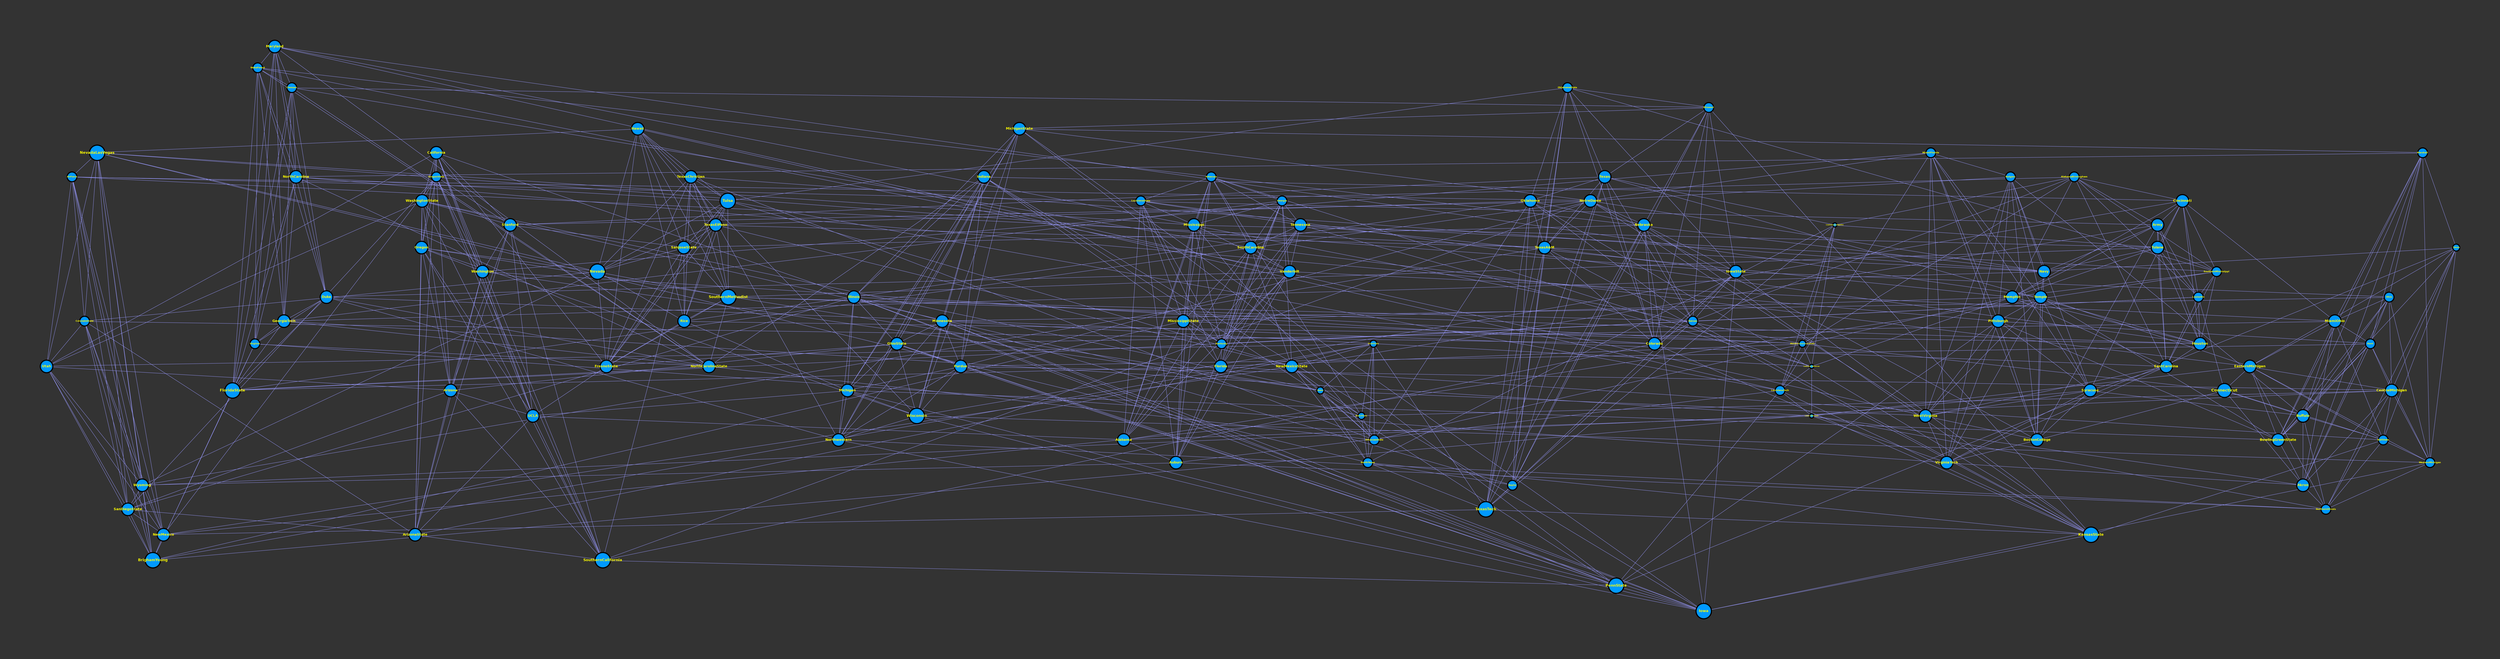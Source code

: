 graph "football.gml" {
bgcolor = "#333333FF"
splines = "false"
outputorder = "edgesfirst"
esep = "0"
pad = "2"
node [label = "",penwidth = "4.000000",height = "0.694444",width = "0.694444",tooltip = "",color = "#000000FF",fillcolor = "#0099FFFF",shape = "ellipse",style = "solid,filled",fontname = "Bitstream Vera Sans Bold",fontsize = "14",fontcolor = "#FFFF00FF",fixedsize = "true",labelloc = "c"]
edge [label = "",penwidth = "1.000000",tooltip = "",arrowhead = "none",arrowtail = "none",color = "#9999FFFF",fontname = "SansSerif.plain",fontsize = "10",fontcolor = "#000000FF",style = "solid",dir = "both"]
Buffalo [label = "Buffalo",height = "0.625000",width = "0.625000",pos = "883.000000,-341.000000",fontsize = "12"]
Washington [label = "Washington",height = "0.625000",width = "0.625000",pos = "275.000000,-108.000000",fontsize = "12"]
SouthCarolina [label = "SouthCarolina",height = "0.625000",width = "0.625000",pos = "518.000000,-714.000000",fontsize = "12"]
OregonState [label = "OregonState",height = "0.486111",width = "0.486111",pos = "58.000000,-61.000000",fontsize = "8"]
Tulane [label = "Tulane",height = "0.625000",width = "0.625000",pos = "403.000000,-673.000000",fontsize = "12"]
BowlingGreenState [label = "BowlingGreenState",height = "0.625000",width = "0.625000",pos = "833.000000,-193.000000",fontsize = "12"]
LouisianaMonroe [label = "LouisianaMonroe",height = "0.208333",width = "0.208333",pos = "439.000000,-619.000000",fontsize = "6"]
Ohio [label = "Ohio",height = "0.486111",width = "0.486111",pos = "672.000000,-207.000000",fontsize = "8"]
AirForce [label = "AirForce",height = "0.486111",width = "0.486111",pos = "267.000000,-377.000000",fontsize = "8"]
LouisianaTech [label = "LouisianaTech",height = "0.486111",width = "0.486111",pos = "458.000000,-429.000000",fontsize = "8"]
MiddleTennesseeState [label = "MiddleTennesseeState",height = "0.347222",width = "0.347222",pos = "518.000000,-575.000000",fontsize = "7"]
WestVirginia [label = "WestVirginia",height = "0.625000",width = "0.625000",pos = "609.000000,-410.000000",fontsize = "12"]
Colorado [label = "Colorado",height = "0.625000",width = "0.625000",pos = "131.000000,-300.000000",fontsize = "12"]
Kansas [label = "Kansas",height = "0.486111",width = "0.486111",pos = "140.000000,-529.000000",fontsize = "8"]
Marshall [label = "Marshall",height = "0.486111",width = "0.486111",pos = "869.000000,-233.000000",fontsize = "8"]
NorthCarolinaState [label = "NorthCarolinaState",height = "0.625000",width = "0.625000",pos = "577.000000,-586.000000",fontsize = "12"]
Clemson [label = "Clemson",height = "0.486111",width = "0.486111",pos = "652.000000,-692.000000",fontsize = "8"]
BoiseState [label = "BoiseState",height = "0.347222",width = "0.347222",pos = "218.000000,-457.000000",fontsize = "7"]
Missouri [label = "Missouri",height = "0.486111",width = "0.486111",pos = "359.000000,-455.000000",fontsize = "8"]
Pittsburgh [label = "Pittsburgh",height = "0.625000",width = "0.625000",pos = "810.000000,-293.000000",fontsize = "12"]
BrighamYoung [label = "BrighamYoung",height = "0.763889",width = "0.763889",pos = "319.000000,-489.000000",fontsize = "13"]
Rice [label = "Rice",height = "0.625000",width = "0.625000",pos = "268.000000,-295.000000",fontsize = "12"]
Mississippi [label = "Mississippi",height = "0.625000",width = "0.625000",pos = "285.000000,-735.000000",fontsize = "12"]
WesternMichigan [label = "WesternMichigan",height = "0.486111",width = "0.486111",pos = "722.000000,-211.000000",fontsize = "8"]
Kent [label = "Kent",height = "0.486111",width = "0.486111",pos = "819.000000,-146.000000",fontsize = "8"]
California [label = "California",height = "0.625000",width = "0.625000",pos = "149.000000,-32.000000",fontsize = "12"]
ColoradoState [label = "ColoradoState",height = "0.486111",width = "0.486111",pos = "34.000000,-318.000000",fontsize = "8"]
TexasTech [label = "TexasTech",height = "0.763889",width = "0.763889",pos = "0.000000,-532.000000",fontsize = "13"]
Akron [label = "Akron",height = "0.625000",width = "0.625000",pos = "845.000000,-347.000000",fontsize = "12"]
TexasChristian [label = "TexasChristian",height = "0.625000",width = "0.625000",pos = "370.000000,-291.000000",fontsize = "12"]
Navy [label = "Navy",height = "0.625000",width = "0.625000",pos = "586.000000,-471.000000",fontsize = "12"]
ArizonaState [label = "ArizonaState",height = "0.625000",width = "0.625000",pos = "40.000000,-113.000000",fontsize = "12"]
NewMexico [label = "NewMexico",height = "0.625000",width = "0.625000",pos = "51.000000,-365.000000",fontsize = "12"]
ArkansasState [label = "ArkansasState",height = "0.486111",width = "0.486111",pos = "254.000000,-551.000000",fontsize = "8"]
Northwestern [label = "Northwestern",height = "0.625000",width = "0.625000",pos = "621.000000,-265.000000",fontsize = "12"]
Rutgers [label = "Rutgers",height = "0.486111",width = "0.486111",pos = "741.000000,-311.000000",fontsize = "8"]
FloridaState [label = "FloridaState",height = "0.763889",width = "0.763889",pos = "639.000000,-617.000000",fontsize = "13"]
Vanderbilt [label = "Vanderbilt",height = "0.625000",width = "0.625000",pos = "593.000000,-705.000000",fontsize = "12"]
SouthernCalifornia [label = "SouthernCalifornia",height = "0.763889",width = "0.763889",pos = "261.000000,-35.000000",fontsize = "13"]
NorthernIllinois [label = "NorthernIllinois",height = "0.486111",width = "0.486111",pos = "737.000000,-429.000000",fontsize = "8"]
Toledo [label = "Toledo",height = "0.347222",width = "0.347222",pos = "769.000000,-264.000000",fontsize = "7"]
Oregon [label = "Oregon",height = "0.625000",width = "0.625000",pos = "211.000000,-44.000000",fontsize = "12"]
Stanford [label = "Stanford",height = "0.625000",width = "0.625000",pos = "135.000000,-142.000000",fontsize = "12"]
Utah [label = "Utah",height = "0.625000",width = "0.625000",pos = "76.000000,-251.000000",fontsize = "12"]
Connecticut [label = "Connecticut",pos = "790.000000,-563.000000"]
Texas [label = "Texas",height = "0.625000",width = "0.625000",pos = "88.000000,-471.000000",fontsize = "12"]
Georgia [label = "Georgia",height = "0.486111",width = "0.486111",pos = "454.000000,-836.000000",fontsize = "8"]
EasternMichigan [label = "EasternMichigan",height = "0.625000",width = "0.625000",pos = "777.000000,-443.000000",fontsize = "12"]
SouthernMethodist [label = "SouthernMethodist",height = "0.763889",width = "0.763889",pos = "322.000000,-404.000000",fontsize = "13"]
Oklahoma [label = "Oklahoma",height = "0.625000",width = "0.625000",pos = "32.000000,-462.000000",fontsize = "12"]
Syracuse [label = "Syracuse",height = "0.625000",width = "0.625000",pos = "676.000000,-459.000000",fontsize = "12"]
Cincinnati [label = "Cincinnati",height = "0.625000",width = "0.625000",pos = "489.000000,-526.000000",fontsize = "12"]
Temple [label = "Temple",height = "0.625000",width = "0.625000",pos = "845.000000,-413.000000",fontsize = "12"]
PennState [label = "PennState",height = "0.763889",width = "0.763889",pos = "571.000000,-132.000000",fontsize = "13"]
VirginiaTech [label = "VirginiaTech",height = "0.625000",width = "0.625000",pos = "811.000000,-490.000000",fontsize = "12"]
Maryland [label = "Maryland",height = "0.625000",width = "0.625000",pos = "792.000000,-628.000000",fontsize = "12"]
Hawaii [label = "Hawaii",height = "0.625000",width = "0.625000",pos = "295.000000,-233.000000",fontsize = "12"]
WashingtonState [label = "WashingtonState",height = "0.625000",width = "0.625000",pos = "84.000000,-148.000000",fontsize = "12"]
OhioState [label = "OhioState",height = "0.625000",width = "0.625000",pos = "483.000000,-55.000000",fontsize = "12"]
SouthernMississippi [label = "SouthernMississippi",height = "0.486111",width = "0.486111",pos = "343.000000,-775.000000",fontsize = "8"]
Wyoming [label = "Wyoming",height = "0.625000",width = "0.625000",pos = "242.000000,-400.000000",fontsize = "12"]
Memphis [label = "Memphis",height = "0.625000",width = "0.625000",pos = "397.000000,-762.000000",fontsize = "12"]
Illinois [label = "Illinois",height = "0.625000",width = "0.625000",pos = "407.000000,-205.000000",fontsize = "12"]
Kentucky [label = "Kentucky",height = "0.486111",width = "0.486111",pos = "487.000000,-750.000000",fontsize = "8"]
"TexasA&M" [label = "TexasA&M",height = "0.625000",width = "0.625000",pos = "111.000000,-368.000000",fontsize = "12"]
NorthTexas [label = "NorthTexas",height = "0.486111",width = "0.486111",pos = "69.000000,-567.000000",fontsize = "8"]
Houston [label = "Houston",height = "0.625000",width = "0.625000",pos = "318.000000,-627.000000",fontsize = "12"]
NotreDame [label = "NotreDame",height = "0.625000",width = "0.625000",pos = "425.000000,-257.000000",fontsize = "12"]
TexasElPaso [label = "TexasElPaso",height = "0.625000",width = "0.625000",pos = "172.000000,-303.000000",fontsize = "12"]
Florida [label = "Florida",height = "0.625000",width = "0.625000",pos = "586.000000,-803.000000",fontsize = "12"]
CentralFlorida [label = "CentralFlorida",height = "0.208333",width = "0.208333",pos = "661.000000,-554.000000",fontsize = "6"]
Louisville [label = "Louisville",height = "0.486111",width = "0.486111",pos = "549.000000,-757.000000",fontsize = "8"]
Wisconsin [label = "Wisconsin",height = "0.763889",width = "0.763889",pos = "489.000000,-164.000000",fontsize = "13"]
NewMexicoState [label = "NewMexicoState",height = "0.625000",width = "0.625000",pos = "236.000000,-578.000000",fontsize = "12"]
FresnoState [label = "FresnoState",height = "0.625000",width = "0.625000",pos = "307.000000,-135.000000",fontsize = "12"]
MiamiOhio [label = "MiamiOhio",height = "0.625000",width = "0.625000",pos = "695.000000,-337.000000",fontsize = "12"]
Army [label = "Army",height = "0.625000",width = "0.625000",pos = "448.000000,-577.000000",fontsize = "12"]
Iowa [label = "Iowa",height = "0.763889",width = "0.763889",pos = "447.000000,-192.000000",fontsize = "13"]
LouisianaState [label = "LouisianaState",height = "0.486111",width = "0.486111",pos = "365.000000,-876.000000",fontsize = "8"]
GeorgiaTech [label = "GeorgiaTech",height = "0.625000",width = "0.625000",pos = "717.000000,-734.000000",fontsize = "12"]
Auburn [label = "Auburn",height = "0.625000",width = "0.625000",pos = "463.000000,-659.000000",fontsize = "12"]
CentralMichigan [label = "CentralMichigan",height = "0.625000",width = "0.625000",pos = "573.000000,-309.000000",fontsize = "12"]
Tulsa [label = "Tulsa",height = "0.763889",width = "0.763889",pos = "373.000000,-360.000000",fontsize = "13"]
WakeForest [label = "WakeForest",height = "0.486111",width = "0.486111",pos = "786.000000,-699.000000",fontsize = "8"]
Arkansas [label = "Arkansas",height = "0.486111",width = "0.486111",pos = "290.000000,-788.000000",fontsize = "8"]
KansasState [label = "KansasState",height = "0.763889",width = "0.763889",pos = "269.000000,-452.000000",fontsize = "13"]
MichiganState [label = "MichiganState",height = "0.625000",width = "0.625000",pos = "585.000000,-184.000000",fontsize = "12"]
Duke [label = "Duke",height = "0.625000",width = "0.625000",pos = "756.000000,-591.000000",fontsize = "12"]
Michigan [label = "Michigan",height = "0.625000",width = "0.625000",pos = "522.000000,-114.000000",fontsize = "12"]
UtahState [label = "UtahState",height = "0.347222",width = "0.347222",pos = "41.000000,-416.000000",fontsize = "7"]
Nebraska [label = "Nebraska",height = "0.625000",width = "0.625000",pos = "181.000000,-345.000000",fontsize = "12"]
BallState [label = "BallState",height = "0.486111",width = "0.486111",pos = "641.000000,-468.000000",fontsize = "8"]
LouisianaLafayette [label = "LouisianaLafayette",height = "0.208333",width = "0.208333",pos = "240.000000,-627.000000",fontsize = "6"]
NorthCarolina [label = "NorthCarolina",height = "0.625000",width = "0.625000",pos = "727.000000,-502.000000",fontsize = "12"]
SanDiegoState [label = "SanDiegoState",height = "0.625000",width = "0.625000",pos = "130.000000,-232.000000",fontsize = "12"]
OklahomaState [label = "OklahomaState",height = "0.486111",width = "0.486111",pos = "169.000000,-543.000000",fontsize = "8"]
Virginia [label = "Virginia",height = "0.486111",width = "0.486111",pos = "669.000000,-645.000000",fontsize = "8"]
MiamiFlorida [label = "MiamiFlorida",height = "0.486111",width = "0.486111",pos = "620.000000,-317.000000",fontsize = "8"]
Baylor [label = "Baylor",height = "0.486111",width = "0.486111",pos = "163.000000,-434.000000",fontsize = "8"]
IowaState [label = "IowaState",height = "0.625000",width = "0.625000",pos = "315.000000,-333.000000",fontsize = "12"]
MississippiState [label = "MississippiState",height = "0.625000",width = "0.625000",pos = "397.000000,-801.000000",fontsize = "12"]
Alabama [label = "Alabama",height = "0.625000",width = "0.625000",pos = "378.000000,-618.000000",fontsize = "12"]
Tennessee [label = "Tennessee",height = "0.625000",width = "0.625000",pos = "457.000000,-882.000000",fontsize = "12"]
SanJoseState [label = "SanJoseState",height = "0.625000",width = "0.625000",pos = "221.000000,-165.000000",fontsize = "12"]
UCLA [label = "UCLA",height = "0.625000",width = "0.625000",pos = "255.000000,-200.000000",fontsize = "12"]
AlabamaBirmingham [label = "AlabamaBirmingham",height = "0.486111",width = "0.486111",pos = "347.000000,-719.000000",fontsize = "8"]
EastCarolina [label = "EastCarolina",height = "0.625000",width = "0.625000",pos = "566.000000,-659.000000",fontsize = "12"]
NevadaLasVegas [label = "NevadaLasVegas",height = "0.763889",width = "0.763889",pos = "118.000000,-437.000000",fontsize = "13"]
Purdue [label = "Purdue",height = "0.625000",width = "0.625000",pos = "622.000000,-104.000000",fontsize = "12"]
Idaho [label = "Idaho",height = "0.347222",width = "0.347222",pos = "237.000000,-332.000000",fontsize = "7"]
Arizona [label = "Arizona",height = "0.625000",width = "0.625000",pos = "173.000000,-0.000000",fontsize = "12"]
Minnesota [label = "Minnesota",height = "0.625000",width = "0.625000",pos = "470.000000,-287.000000",fontsize = "12"]
Indiana [label = "Indiana",height = "0.625000",width = "0.625000",pos = "535.000000,-359.000000",fontsize = "12"]
BostonCollege [label = "BostonCollege",height = "0.625000",width = "0.625000",pos = "684.000000,-396.000000",fontsize = "12"]
Nevada [label = "Nevada",height = "0.763889",width = "0.763889",pos = "173.000000,-214.000000",fontsize = "13"]
California -- UCLA 
Washington -- Arizona 
Wisconsin -- Northwestern 
Army -- Memphis 
SouthernMississippi -- Houston 
Pittsburgh -- Syracuse 
"TexasA&M" -- Baylor 
Arizona -- SouthernCalifornia 
OklahomaState -- Tulsa 
WashingtonState -- SouthernCalifornia 
Minnesota -- Wisconsin 
Tulsa -- Nevada 
CentralFlorida -- Alabama 
Louisville -- EastCarolina 
IowaState -- Ohio 
WesternMichigan -- NorthernIllinois 
OregonState -- Stanford 
Minnesota -- LouisianaMonroe 
SouthCarolina -- MississippiState 
Mississippi -- ArkansasState 
SouthCarolina -- Vanderbilt 
WashingtonState -- Utah 
LouisianaLafayette -- LouisianaTech 
Virginia -- BrighamYoung 
LouisianaTech -- KansasState 
Memphis -- Houston 
Missouri -- KansasState 
Indiana -- Cincinnati 
LouisianaMonroe -- CentralFlorida 
Rutgers -- Navy 
Arkansas -- Tennessee 
IowaState -- Baylor 
NewMexicoState -- NewMexico 
TexasChristian -- TexasElPaso 
AirForce -- SanDiegoState 
Maryland -- Temple 
Utah -- BrighamYoung 
LouisianaLafayette -- NorthTexas 
NorthTexas -- TexasTech 
Indiana -- Kentucky 
NorthTexas -- KansasState 
Rutgers -- Pittsburgh 
Cincinnati -- Tulane 
EasternMichigan -- BallState 
WakeForest -- Vanderbilt 
FloridaState -- BrighamYoung 
Maryland -- Duke 
Minnesota -- Baylor 
Rice -- Michigan 
MississippiState -- BrighamYoung 
Buffalo -- NorthernIllinois 
Louisville -- Kentucky 
NotreDame -- Purdue 
ArkansasState -- NorthTexas 
LouisianaState -- Kentucky 
California -- SouthernCalifornia 
Wyoming -- BrighamYoung 
Maryland -- NorthCarolinaState 
Rutgers -- NotreDame 
Arizona -- UCLA 
OregonState -- Washington 
Temple -- BowlingGreenState 
Rutgers -- BostonCollege 
Maryland -- WakeForest 
LouisianaTech -- Auburn 
Texas -- "TexasA&M" 
Vanderbilt -- Florida 
SouthernMississippi -- EastCarolina 
PennState -- Iowa 
TexasChristian -- SanJoseState 
MichiganState -- Northwestern 
TexasElPaso -- SanJoseState 
ColoradoState -- Wyoming 
Duke -- Virginia 
Nebraska -- Colorado 
NorthCarolinaState -- FloridaState 
LouisianaState -- Auburn 
Marshall -- MiamiOhio 
WesternMichigan -- Iowa 
"TexasA&M" -- TexasTech 
Mississippi -- Kentucky 
ColoradoState -- BrighamYoung 
BallState -- WesternMichigan 
Oregon -- ArizonaState 
Mississippi -- Auburn 
MichiganState -- Michigan 
BoiseState -- ArkansasState 
Tennessee -- SouthernMississippi 
TexasChristian -- Rice 
MichiganState -- Purdue 
Oregon -- Nevada 
LouisianaState -- Florida 
Idaho -- WestVirginia 
Idaho -- NorthTexas 
NorthCarolinaState -- ArkansasState 
Vanderbilt -- Auburn 
Cincinnati -- Army 
OhioState -- PennState 
SouthernMississippi -- Louisville 
Marshall -- Akron 
Colorado -- SouthernCalifornia 
Purdue -- CentralMichigan 
EasternMichigan -- NorthernIllinois 
Oklahoma -- "TexasA&M" 
OklahomaState -- Colorado 
Tulane -- SouthernMississippi 
Kent -- Buffalo 
NotreDame -- Stanford 
Vanderbilt -- Duke 
AirForce -- Wyoming 
Duke -- NorthCarolinaState 
Navy -- GeorgiaTech 
Clemson -- NorthCarolinaState 
Stanford -- SanJoseState 
Ohio -- BowlingGreenState 
"TexasA&M" -- KansasState 
Maryland -- Clemson 
SouthernMethodist -- NorthCarolinaState 
MississippiState -- MiddleTennesseeState 
Hawaii -- Tulsa 
Clemson -- GeorgiaTech 
OhioState -- Purdue 
California -- OregonState 
Toledo -- Navy 
OklahomaState -- Texas 
Wyoming -- SanDiegoState 
LouisianaState -- MississippiState 
MiamiFlorida -- Pittsburgh 
OklahomaState -- Oklahoma 
Oregon -- Wisconsin 
WashingtonState -- Stanford 
MississippiState -- Florida 
Toledo -- BowlingGreenState 
Oklahoma -- Baylor 
OklahomaState -- Baylor 
Ohio -- CentralMichigan 
SouthCarolina -- Florida 
LouisianaTech -- PennState 
Oregon -- UCLA 
IowaState -- Iowa 
Maryland -- GeorgiaTech 
GeorgiaTech -- FloridaState 
Ohio -- Minnesota 
"TexasA&M" -- Colorado 
Georgia -- NewMexicoState 
"TexasA&M" -- Wyoming 
SouthCarolina -- Alabama 
CentralFlorida -- Akron 
Missouri -- Kansas 
Oregon -- Arizona 
OregonState -- Oregon 
TexasElPaso -- SouthernMethodist 
Cincinnati -- Syracuse 
Temple -- WestVirginia 
Mississippi -- Vanderbilt 
WashingtonState -- Oregon 
EasternMichigan -- WesternMichigan 
Texas -- Kansas 
Marshall -- Kent 
NevadaLasVegas -- Nevada 
Stanford -- UCLA 
Michigan -- Wisconsin 
ColoradoState -- Utah 
Memphis -- EastCarolina 
Tulane -- Navy 
EasternMichigan -- CentralFlorida 
UtahState -- NorthTexas 
OklahomaState -- TexasTech 
California -- WashingtonState 
Pittsburgh -- BostonCollege 
Tennessee -- Florida 
Pittsburgh -- BowlingGreenState 
Oregon -- Idaho 
SouthernCalifornia -- PennState 
Army -- Houston 
Syracuse -- Buffalo 
SouthCarolina -- NewMexicoState 
Buffalo -- BallState 
OregonState -- NewMexico 
UtahState -- ArkansasState 
TexasElPaso -- "TexasA&M" 
CentralMichigan -- NorthernIllinois 
Idaho -- BoiseState 
Louisville -- Connecticut 
LouisianaMonroe -- LouisianaTech 
GeorgiaTech -- NorthCarolinaState 
Stanford -- ArizonaState 
GeorgiaTech -- Virginia 
Tennessee -- SouthCarolina 
Army -- Louisville 
Ohio -- MiamiOhio 
Clemson -- Duke 
Indiana -- NorthCarolinaState 
CentralMichigan -- Akron 
Kent -- Akron 
MichiganState -- Marshall 
AirForce -- Navy 
Rutgers -- Buffalo 
Hawaii -- TexasElPaso 
Georgia -- Auburn 
MississippiState -- Auburn 
AirForce -- ColoradoState 
SouthernMethodist -- Rice 
TexasChristian -- Nevada 
Clemson -- FloridaState 
NorthCarolina -- Duke 
SanJoseState -- SouthernMethodist 
Georgia -- SouthCarolina 
Maryland -- NorthCarolina 
Nebraska -- TexasTech 
Cincinnati -- Louisville 
Cincinnati -- MiamiOhio 
OhioState -- Michigan 
Arkansas -- Auburn 
MichiganState -- OhioState 
Tennessee -- Alabama 
SanJoseState -- FresnoState 
Missouri -- MichiganState 
NevadaLasVegas -- Wyoming 
SanDiegoState -- ArizonaState 
Kent -- WesternMichigan 
MiamiOhio -- EasternMichigan 
MiamiFlorida -- Temple 
Missouri -- Nebraska 
Pittsburgh -- PennState 
Texas -- Baylor 
Alabama -- Auburn 
WashingtonState -- Washington 
OregonState -- SouthernCalifornia 
UCLA -- Alabama 
Memphis -- ArkansasState 
Texas -- Stanford 
Arizona -- SanDiegoState 
SouthernMethodist -- Kansas 
NewMexicoState -- ArkansasState 
Oklahoma -- TexasTech 
SanJoseState -- Nevada 
EasternMichigan -- CentralMichigan 
NewMexicoState -- Idaho 
Hawaii -- SouthernMethodist 
Florida -- BallState 
Temple -- EasternMichigan 
Minnesota -- Northwestern 
BostonCollege -- VirginiaTech 
Oklahoma -- ArkansasState 
TexasChristian -- FresnoState 
MiamiFlorida -- Rutgers 
MiamiOhio -- OhioState 
TexasElPaso -- NewMexicoState 
NorthCarolina -- Pittsburgh 
Oklahoma -- Nebraska 
Washington -- UCLA 
Army -- NewMexicoState 
Clemson -- Virginia 
NevadaLasVegas -- AirForce 
Duke -- GeorgiaTech 
Virginia -- FloridaState 
SouthernMethodist -- Houston 
UtahState -- TexasTech 
Marshall -- Buffalo 
Tulane -- Houston 
Temple -- Pittsburgh 
Duke -- FloridaState 
California -- Oregon 
Tennessee -- LouisianaMonroe 
IowaState -- KansasState 
Arkansas -- SouthCarolina 
Marshall -- Ohio 
Cincinnati -- Wisconsin 
ArizonaState -- SouthernCalifornia 
Cincinnati -- Houston 
Nevada -- Wyoming 
OklahomaState -- Missouri 
Army -- Navy 
Minnesota -- Iowa 
Georgia -- Vanderbilt 
Army -- BostonCollege 
Arkansas -- Mississippi 
Illinois -- MiddleTennesseeState 
AlabamaBirmingham -- Memphis 
Buffalo -- Akron 
CentralFlorida -- NorthernIllinois 
Arkansas -- BoiseState 
Vanderbilt -- Kentucky 
Ohio -- Kent 
Kent -- BowlingGreenState 
Oklahoma -- KansasState 
TexasTech -- KansasState 
Toledo -- EasternMichigan 
EasternMichigan -- BowlingGreenState 
Nebraska -- Baylor 
EastCarolina -- VirginiaTech 
LouisianaState -- Alabama 
TexasTech -- NewMexico 
CentralMichigan -- BoiseState 
Pittsburgh -- Kent 
Illinois -- Michigan 
TexasChristian -- SouthernMethodist 
NorthCarolina -- GeorgiaTech 
Army -- EastCarolina 
AirForce -- BrighamYoung 
LouisianaState -- Mississippi 
MississippiState -- Kentucky 
Nebraska -- IowaState 
LouisianaLafayette -- LouisianaMonroe 
MiamiFlorida -- Washington 
Stanford -- Arizona 
NorthCarolina -- FloridaState 
Marshall -- NorthCarolina 
Baylor -- TexasTech 
OregonState -- UCLA 
NewMexico -- BrighamYoung 
Connecticut -- BostonCollege 
Colorado -- KansasState 
OregonState -- SanDiegoState 
MiddleTennesseeState -- LouisianaMonroe 
Nebraska -- SanJoseState 
MiamiFlorida -- WestVirginia 
Florida -- Auburn 
Tulsa -- SouthernMethodist 
TexasChristian -- Tulsa 
MiamiOhio -- Kent 
Arizona -- ArizonaState 
MiamiFlorida -- VirginiaTech 
Maryland -- WestVirginia 
LouisianaState -- Houston 
Temple -- VirginiaTech 
Indiana -- Iowa 
OhioState -- Arizona 
Illinois -- OhioState 
Tulane -- SouthernMethodist 
Rutgers -- VirginiaTech 
Tennessee -- Vanderbilt 
Hawaii -- Nevada 
Nevada -- ColoradoState 
IowaState -- Colorado 
TexasChristian -- Navy 
Hawaii -- Rice 
Illinois -- Iowa 
AirForce -- Utah 
Michigan -- UCLA 
Hawaii -- TexasChristian 
NorthTexas -- Baylor 
"TexasA&M" -- IowaState 
LouisianaState -- Tennessee 
UCLA -- SouthernCalifornia 
OklahomaState -- SouthernMississippi 
Nevada -- FresnoState 
NevadaLasVegas -- ColoradoState 
MiddleTennesseeState -- Florida 
LouisianaLafayette -- Tulane 
Rice -- FresnoState 
MiamiOhio -- BowlingGreenState 
AirForce -- NewMexico 
MiamiFlorida -- LouisianaTech 
OhioState -- Iowa 
Vanderbilt -- Alabama 
Oklahoma -- Rice 
NotreDame -- SouthernCalifornia 
Maryland -- FloridaState 
Georgia -- Mississippi 
Wyoming -- NewMexico 
WakeForest -- Duke 
MiamiOhio -- Buffalo 
Rutgers -- Syracuse 
Houston -- EastCarolina 
Kansas -- TexasTech 
Clemson -- SouthCarolina 
WashingtonState -- Arizona 
Connecticut -- Buffalo 
Nevada -- SouthernMethodist 
Washington -- ArizonaState 
Indiana -- PennState 
Syracuse -- BrighamYoung 
CentralMichigan -- Wyoming 
Tulsa -- Rice 
California -- Illinois 
Rutgers -- Temple 
OregonState -- WashingtonState 
Toledo -- PennState 
Mississippi -- MississippiState 
WashingtonState -- ArizonaState 
Hawaii -- FresnoState 
Oklahoma -- Kansas 
EasternMichigan -- Connecticut 
NevadaLasVegas -- IowaState 
Temple -- BostonCollege 
Auburn -- NorthernIllinois 
Wisconsin -- Iowa 
Pittsburgh -- WestVirginia 
Arkansas -- Alabama 
BoiseState -- NewMexico 
Ohio -- Akron 
Kansas -- Colorado 
IowaState -- Kansas 
AlabamaBirmingham -- Kansas 
SanDiegoState -- NewMexico 
Stanford -- Washington 
UCLA -- ArizonaState 
SouthCarolina -- Kentucky 
NevadaLasVegas -- SanDiegoState 
Tennessee -- Kentucky 
NotreDame -- WestVirginia 
SouthernMississippi -- Alabama 
Indiana -- Wisconsin 
Duke -- EastCarolina 
Georgia -- Kentucky 
UtahState -- Idaho 
Marshall -- WesternMichigan 
Memphis -- LouisianaMonroe 
MiddleTennesseeState -- Connecticut 
MichiganState -- Illinois 
Virginia -- NorthCarolinaState 
AlabamaBirmingham -- SouthernMississippi 
Texas -- Oklahoma 
CentralFlorida -- VirginiaTech 
Washington -- Idaho 
TexasElPaso -- Nevada 
Idaho -- ArkansasState 
VirginiaTech -- Akron 
LouisianaLafayette -- MiddleTennesseeState 
Oregon -- Washington 
California -- Washington 
Utah -- Arizona 
NevadaLasVegas -- Mississippi 
LouisianaTech -- CentralFlorida 
Texas -- Colorado 
Northwestern -- NorthernIllinois 
Louisville -- Houston 
Marshall -- Toledo 
UtahState -- NewMexicoState 
WakeForest -- NorthCarolina 
Syracuse -- WestVirginia 
Rice -- Houston 
Temple -- Syracuse 
Nebraska -- Iowa 
AlabamaBirmingham -- MiddleTennesseeState 
Georgia -- Tennessee 
BallState -- NorthernIllinois 
Maryland -- MiddleTennesseeState 
Texas -- TexasTech 
Syracuse -- VirginiaTech 
WakeForest -- Navy 
CentralMichigan -- BallState 
TexasElPaso -- FresnoState 
Hawaii -- NevadaLasVegas 
Toledo -- BallState 
Nebraska -- Kansas 
Tulane -- Louisville 
Michigan -- PennState 
AlabamaBirmingham -- LouisianaState 
Ohio -- Buffalo 
OklahomaState -- "TexasA&M" 
NorthCarolina -- Tulsa 
Hawaii -- Wisconsin 
WestVirginia -- BostonCollege 
BallState -- KansasState 
GeorgiaTech -- CentralFlorida 
Marshall -- BowlingGreenState 
Oregon -- SouthernCalifornia 
Mississippi -- Tulane 
WashingtonState -- Idaho 
AlabamaBirmingham -- LouisianaLafayette 
MiamiOhio -- BallState 
California -- Stanford 
MiamiFlorida -- Syracuse 
Illinois -- SanDiegoState 
Illinois -- Minnesota 
AirForce -- NotreDame 
Cincinnati -- Memphis 
Florida -- FloridaState 
NewMexicoState -- NorthTexas 
SouthCarolina -- EasternMichigan 
NorthCarolina -- Virginia 
Texas -- LouisianaLafayette 
Stanford -- SouthernCalifornia 
OregonState -- Arizona 
Minnesota -- Purdue 
WestVirginia -- VirginiaTech 
Navy -- Temple 
EastCarolina -- WestVirginia 
Akron -- NorthernIllinois 
Tulsa -- SanJoseState 
NewMexicoState -- BoiseState 
NotreDame -- Navy 
ColoradoState -- Colorado 
Minnesota -- PennState 
SanJoseState -- Rice 
LouisianaLafayette -- TexasTech 
Toledo -- NorthernIllinois 
EastCarolina -- Syracuse 
Washington -- Colorado 
Arkansas -- Georgia 
NevadaLasVegas -- NorthTexas 
Ohio -- WesternMichigan 
UtahState -- ArizonaState 
Vanderbilt -- MiamiOhio 
Memphis -- MississippiState 
Connecticut -- Akron 
Kansas -- KansasState 
TexasChristian -- ArkansasState 
Minnesota -- OhioState 
California -- FresnoState 
Michigan -- BowlingGreenState 
Connecticut -- BallState 
Louisville -- FloridaState 
UtahState -- BoiseState 
Georgia -- GeorgiaTech 
Auburn -- Wyoming 
OhioState -- FresnoState 
Maryland -- Virginia 
Purdue -- Wisconsin 
TexasElPaso -- Rice 
Michigan -- Northwestern 
Nebraska -- KansasState 
Army -- Tulane 
Texas -- Houston 
Illinois -- Northwestern 
Oklahoma -- TexasElPaso 
ColoradoState -- ArizonaState 
AirForce -- Army 
Cincinnati -- SouthernMississippi 
SouthernMethodist -- FresnoState 
NorthCarolina -- NorthCarolinaState 
MichiganState -- NotreDame 
Kent -- Purdue 
MiamiOhio -- Akron 
WashingtonState -- BoiseState 
Georgia -- Florida 
Syracuse -- BostonCollege 
MiddleTennesseeState -- LouisianaTech 
Nevada -- Rice 
KansasState -- Iowa 
Hawaii -- LouisianaTech 
UtahState -- Utah 
Kentucky -- Florida 
MiamiFlorida -- FloridaState 
California -- Utah 
Wisconsin -- WesternMichigan 
Clemson -- Missouri 
AlabamaBirmingham -- Army 
Kent -- CentralMichigan 
Hawaii -- SanJoseState 
UtahState -- BrighamYoung 
Arkansas -- LouisianaState 
Arkansas -- LouisianaMonroe 
Navy -- BostonCollege 
Tulsa -- FresnoState 
Purdue -- Northwestern 
Clemson -- NorthCarolina 
Indiana -- Minnesota 
Pittsburgh -- VirginiaTech 
FresnoState -- UCLA 
California -- ArizonaState 
NotreDame -- Nebraska 
NevadaLasVegas -- BrighamYoung 
MiamiFlorida -- BostonCollege 
MichiganState -- Wisconsin 
Tulsa -- LouisianaTech 
MississippiState -- Alabama 
Utah -- SanDiegoState 
MichiganState -- Iowa 
WakeForest -- FloridaState 
Rutgers -- WestVirginia 
NotreDame -- "TexasA&M" 
Tulane -- EastCarolina 
WakeForest -- GeorgiaTech 
Purdue -- Michigan 
CentralMichigan -- WesternMichigan 
SouthernMississippi -- Memphis 
Missouri -- IowaState 
AlabamaBirmingham -- Louisville 
WakeForest -- Clemson 
AlabamaBirmingham -- EastCarolina 
SanDiegoState -- BrighamYoung 
Toledo -- WesternMichigan 
Purdue -- PennState 
Missouri -- Colorado 
WakeForest -- NorthCarolinaState 
Tulsa -- NewMexicoState 
ColoradoState -- SanDiegoState 
Tulane -- Memphis 
NevadaLasVegas -- NewMexico 
Arkansas -- MississippiState 
Northwestern -- Iowa 
AlabamaBirmingham -- Cincinnati 
BowlingGreenState -- Akron 
WakeForest -- Virginia 
Indiana -- Northwestern 
Indiana -- Illinois 
Indiana -- Purdue 
BoiseState -- NorthTexas 
OhioState -- Wisconsin 
Toledo -- CentralMichigan 
TexasChristian -- Northwestern 
OklahomaState -- IowaState 
SanJoseState -- SouthernCalifornia 
MichiganState -- PennState 
Utah -- NewMexico 
ColoradoState -- NewMexico 
Missouri -- Baylor 
Utah -- Wyoming 
Missouri -- Texas 
Buffalo -- BowlingGreenState 
NotreDame -- BostonCollege 
Tulsa -- TexasElPaso 
NevadaLasVegas -- Utah 
Illinois -- PennState 
Mississippi -- Alabama 
Duke -- Northwestern 
Indiana -- Michigan 
Virginia -- VirginiaTech 
Tennessee -- Memphis 
}